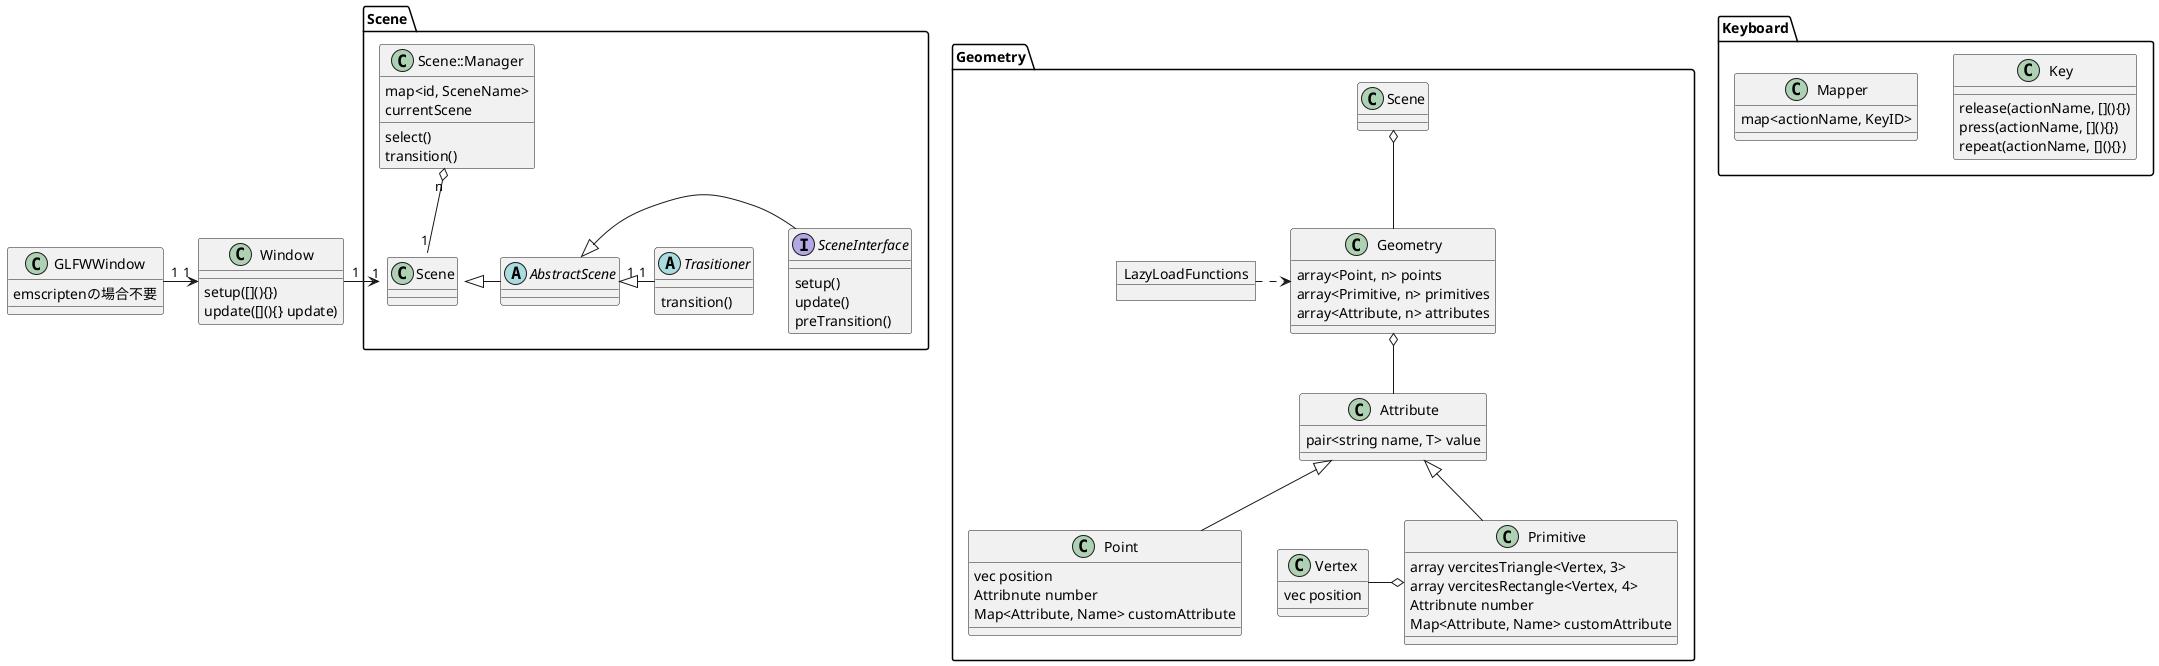 @startuml thux
' eventは各自のオブジェクトが持ちたい

class GLFWWindow {
    emscriptenの場合不要
}
GLFWWindow "1" -> "1" Window

class Window {
    setup([](){})
    update([](){} update)
}
' Window --> Scene
' Window --> Geometry

package Scene {
    Window "1" -> "1" Scene::Manager
    
    class Scene::Manager {
        map<id, SceneName>
        currentScene
        select()
        transition()
    }
    Scene::Manager "n" o-- "1" Scene

    Scene <|- AbstractScene
    abstract AbstractScene {
    }

    AbstractScene  <|- SceneInterface
    interface SceneInterface {
        setup()
        update()
        preTransition()
    }

    AbstractScene "1" <|- "1" Trasitioner
    abstract Trasitioner {
        transition()
    }
}

package Keyboard {
    ' 1 : n ? key('e')
    ' 1 : 1 key().press('e')
    class Key {
        release(actionName, [](){})
        press(actionName, [](){})
        repeat(actionName, [](){})
    }

    class Mapper {
        map<actionName, KeyID>
    }
}

package Geometry {
    class Geometry {
        array<Point, n> points
        array<Primitive, n> primitives
        array<Attribute, n> attributes
    }
    Scene o-- Geometry

    Geometry o-- Attribute

    object LazyLoadFunctions {

    }
    LazyLoadFunctions .> Geometry

    class Attribute {
        pair<string name, T> value
    }

    class Point {
        vec position
        Attribnute number
        Map<Attribute, Name> customAttribute
    }
    Attribute <|-- Point

    class Primitive {
        array vercitesTriangle<Vertex, 3>
        array vercitesRectangle<Vertex, 4>
        Attribnute number
        Map<Attribute, Name> customAttribute
    }
    Attribute <|-- Primitive

    class Vertex {
        vec position
    }
    Vertex -o Primitive
    ' Vertex <|- Attribute
}
@enduml